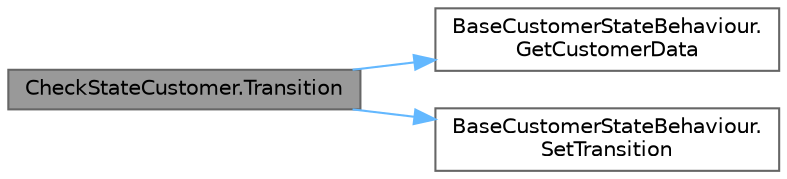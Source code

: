 digraph "CheckStateCustomer.Transition"
{
 // LATEX_PDF_SIZE
  bgcolor="transparent";
  edge [fontname=Helvetica,fontsize=10,labelfontname=Helvetica,labelfontsize=10];
  node [fontname=Helvetica,fontsize=10,shape=box,height=0.2,width=0.4];
  rankdir="LR";
  Node1 [id="Node000001",label="CheckStateCustomer.Transition",height=0.2,width=0.4,color="gray40", fillcolor="grey60", style="filled", fontcolor="black",tooltip=" "];
  Node1 -> Node2 [id="edge3_Node000001_Node000002",color="steelblue1",style="solid",tooltip=" "];
  Node2 [id="Node000002",label="BaseCustomerStateBehaviour.\lGetCustomerData",height=0.2,width=0.4,color="grey40", fillcolor="white", style="filled",URL="$class_base_customer_state_behaviour.html#a32567768b2bf7e9e2901117de1ec359c",tooltip="客情報が存在するかのチェック"];
  Node1 -> Node3 [id="edge4_Node000001_Node000003",color="steelblue1",style="solid",tooltip=" "];
  Node3 [id="Node000003",label="BaseCustomerStateBehaviour.\lSetTransition",height=0.2,width=0.4,color="grey40", fillcolor="white", style="filled",URL="$class_base_customer_state_behaviour.html#a811dd08072f5b967a2260cd67d17e95d",tooltip=" "];
}
